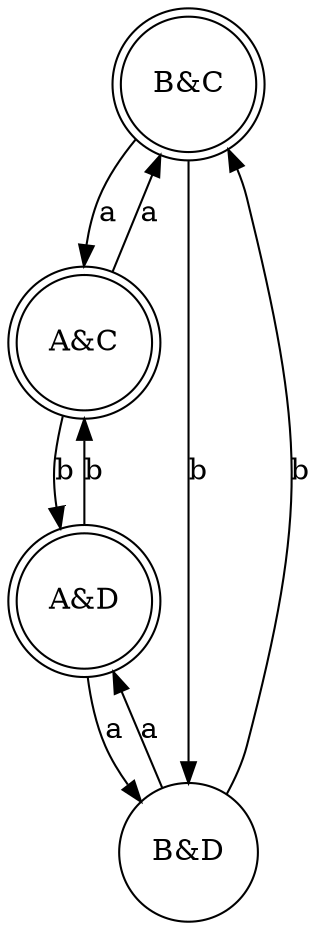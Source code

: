 digraph finite_state_machine {
node [shape = doublecircle];
"B&C";"A&D";"A&C";
node [shape = circle];
"B&D" -> "B&C" [label = "b"]
"B&C" -> "B&D" [label = "b"]
"B&D" -> "A&D" [label = "a"]
"B&C" -> "A&C" [label = "a"]
"A&D" -> "A&C" [label = "b"]
"A&C" -> "A&D" [label = "b"]
"A&D" -> "B&D" [label = "a"]
"A&C" -> "B&C" [label = "a"]
}
